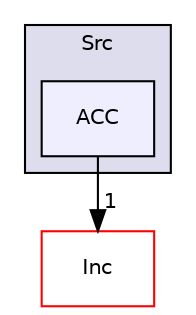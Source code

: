 digraph "Src/ACC" {
  compound=true
  node [ fontsize="10", fontname="Helvetica"];
  edge [ labelfontsize="10", labelfontname="Helvetica"];
  subgraph clusterdir_413f4e031a85da0d68269c6fd2f76e1c {
    graph [ bgcolor="#ddddee", pencolor="black", label="Src" fontname="Helvetica", fontsize="10", URL="dir_413f4e031a85da0d68269c6fd2f76e1c.html"]
  dir_9b919cc96b3c5ef91eb57ecb3f491c8f [shape=box, label="ACC", style="filled", fillcolor="#eeeeff", pencolor="black", URL="dir_9b919cc96b3c5ef91eb57ecb3f491c8f.html"];
  }
  dir_f93dfce691d792349f1c14ede440e2e6 [shape=box label="Inc" fillcolor="white" style="filled" color="red" URL="dir_f93dfce691d792349f1c14ede440e2e6.html"];
  dir_9b919cc96b3c5ef91eb57ecb3f491c8f->dir_f93dfce691d792349f1c14ede440e2e6 [headlabel="1", labeldistance=1.5 headhref="dir_000007_000000.html"];
}
